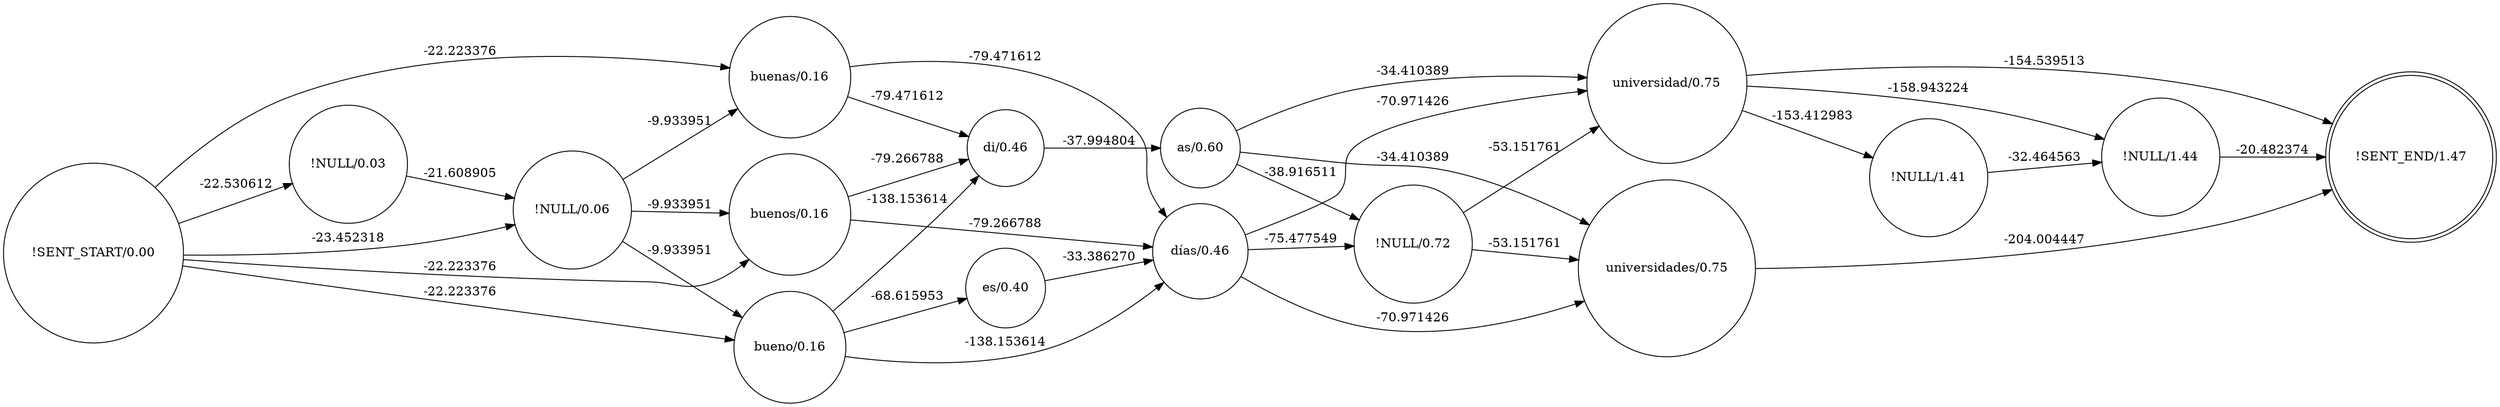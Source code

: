 digraph lattice {
	rankdir=LR;
		node [shape=circle];"!SENT_START/0.00""!NULL/0.03""!NULL/0.06""bueno/0.16""buenos/0.16""buenas/0.16""es/0.40""di/0.46""días/0.46""as/0.60""!NULL/0.72""universidad/0.75""universidades/0.75""!NULL/1.41""!NULL/1.44";
	node [shape=doublecircle]; "!SENT_END/1.47";

	"!NULL/1.44" -> "!SENT_END/1.47" [label="-20.482374"];
	"!NULL/1.41" -> "!NULL/1.44" [label="-32.464563"];
	"universidades/0.75" -> "!SENT_END/1.47" [label="-204.004447"];
	"universidad/0.75" -> "!NULL/1.41" [label="-153.412983"];
	"universidad/0.75" -> "!NULL/1.44" [label="-158.943224"];
	"universidad/0.75" -> "!SENT_END/1.47" [label="-154.539513"];
	"!NULL/0.72" -> "universidad/0.75" [label="-53.151761"];
	"!NULL/0.72" -> "universidades/0.75" [label="-53.151761"];
	"as/0.60" -> "!NULL/0.72" [label="-38.916511"];
	"as/0.60" -> "universidad/0.75" [label="-34.410389"];
	"as/0.60" -> "universidades/0.75" [label="-34.410389"];
	"días/0.46" -> "!NULL/0.72" [label="-75.477549"];
	"días/0.46" -> "universidad/0.75" [label="-70.971426"];
	"días/0.46" -> "universidades/0.75" [label="-70.971426"];
	"di/0.46" -> "as/0.60" [label="-37.994804"];
	"es/0.40" -> "días/0.46" [label="-33.386270"];
	"buenas/0.16" -> "di/0.46" [label="-79.471612"];
	"buenas/0.16" -> "días/0.46" [label="-79.471612"];
	"buenos/0.16" -> "di/0.46" [label="-79.266788"];
	"buenos/0.16" -> "días/0.46" [label="-79.266788"];
	"bueno/0.16" -> "días/0.46" [label="-138.153614"];
	"bueno/0.16" -> "di/0.46" [label="-138.153614"];
	"bueno/0.16" -> "es/0.40" [label="-68.615953"];
	"!NULL/0.06" -> "bueno/0.16" [label="-9.933951"];
	"!NULL/0.06" -> "buenos/0.16" [label="-9.933951"];
	"!NULL/0.06" -> "buenas/0.16" [label="-9.933951"];
	"!NULL/0.03" -> "!NULL/0.06" [label="-21.608905"];
	"!SENT_START/0.00" -> "!NULL/0.03" [label="-22.530612"];
	"!SENT_START/0.00" -> "!NULL/0.06" [label="-23.452318"];
	"!SENT_START/0.00" -> "bueno/0.16" [label="-22.223376"];
	"!SENT_START/0.00" -> "buenos/0.16" [label="-22.223376"];
	"!SENT_START/0.00" -> "buenas/0.16" [label="-22.223376"];
}